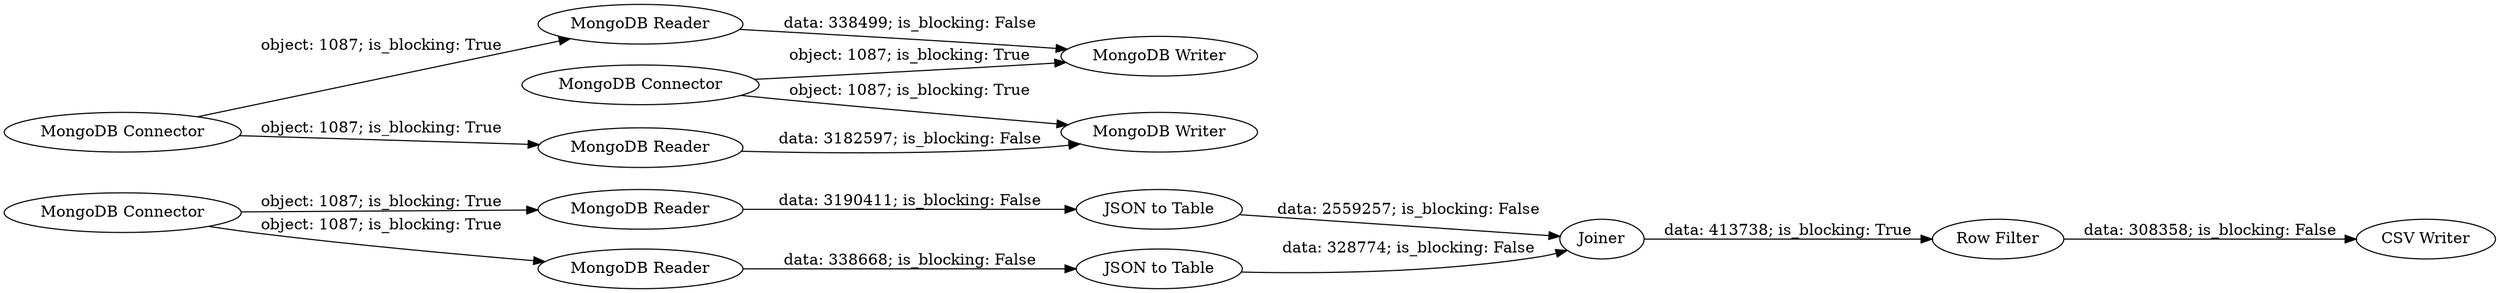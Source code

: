 digraph {
	"-1754839369537411098_11" [label="JSON to Table"]
	"-1754839369537411098_6" [label="MongoDB Writer"]
	"-1754839369537411098_19" [label="CSV Writer"]
	"-1754839369537411098_5" [label="MongoDB Reader"]
	"-1754839369537411098_8" [label="MongoDB Connector"]
	"-1754839369537411098_2" [label="MongoDB Reader"]
	"-1754839369537411098_7" [label="MongoDB Writer"]
	"-1754839369537411098_9" [label="MongoDB Reader"]
	"-1754839369537411098_18" [label="Row Filter"]
	"-1754839369537411098_13" [label=Joiner]
	"-1754839369537411098_12" [label="JSON to Table"]
	"-1754839369537411098_4" [label="MongoDB Connector"]
	"-1754839369537411098_10" [label="MongoDB Reader"]
	"-1754839369537411098_1" [label="MongoDB Connector"]
	"-1754839369537411098_8" -> "-1754839369537411098_9" [label="object: 1087; is_blocking: True"]
	"-1754839369537411098_4" -> "-1754839369537411098_7" [label="object: 1087; is_blocking: True"]
	"-1754839369537411098_18" -> "-1754839369537411098_19" [label="data: 308358; is_blocking: False"]
	"-1754839369537411098_1" -> "-1754839369537411098_5" [label="object: 1087; is_blocking: True"]
	"-1754839369537411098_5" -> "-1754839369537411098_7" [label="data: 338499; is_blocking: False"]
	"-1754839369537411098_13" -> "-1754839369537411098_18" [label="data: 413738; is_blocking: True"]
	"-1754839369537411098_10" -> "-1754839369537411098_12" [label="data: 338668; is_blocking: False"]
	"-1754839369537411098_8" -> "-1754839369537411098_10" [label="object: 1087; is_blocking: True"]
	"-1754839369537411098_11" -> "-1754839369537411098_13" [label="data: 2559257; is_blocking: False"]
	"-1754839369537411098_9" -> "-1754839369537411098_11" [label="data: 3190411; is_blocking: False"]
	"-1754839369537411098_1" -> "-1754839369537411098_2" [label="object: 1087; is_blocking: True"]
	"-1754839369537411098_2" -> "-1754839369537411098_6" [label="data: 3182597; is_blocking: False"]
	"-1754839369537411098_4" -> "-1754839369537411098_6" [label="object: 1087; is_blocking: True"]
	"-1754839369537411098_12" -> "-1754839369537411098_13" [label="data: 328774; is_blocking: False"]
	rankdir=LR
}
